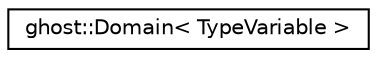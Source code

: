 digraph "Graphical Class Hierarchy"
{
  edge [fontname="Helvetica",fontsize="10",labelfontname="Helvetica",labelfontsize="10"];
  node [fontname="Helvetica",fontsize="10",shape=record];
  rankdir="LR";
  Node1 [label="ghost::Domain\< TypeVariable \>",height=0.2,width=0.4,color="black", fillcolor="white", style="filled",URL="$classghost_1_1Domain.html"];
}
